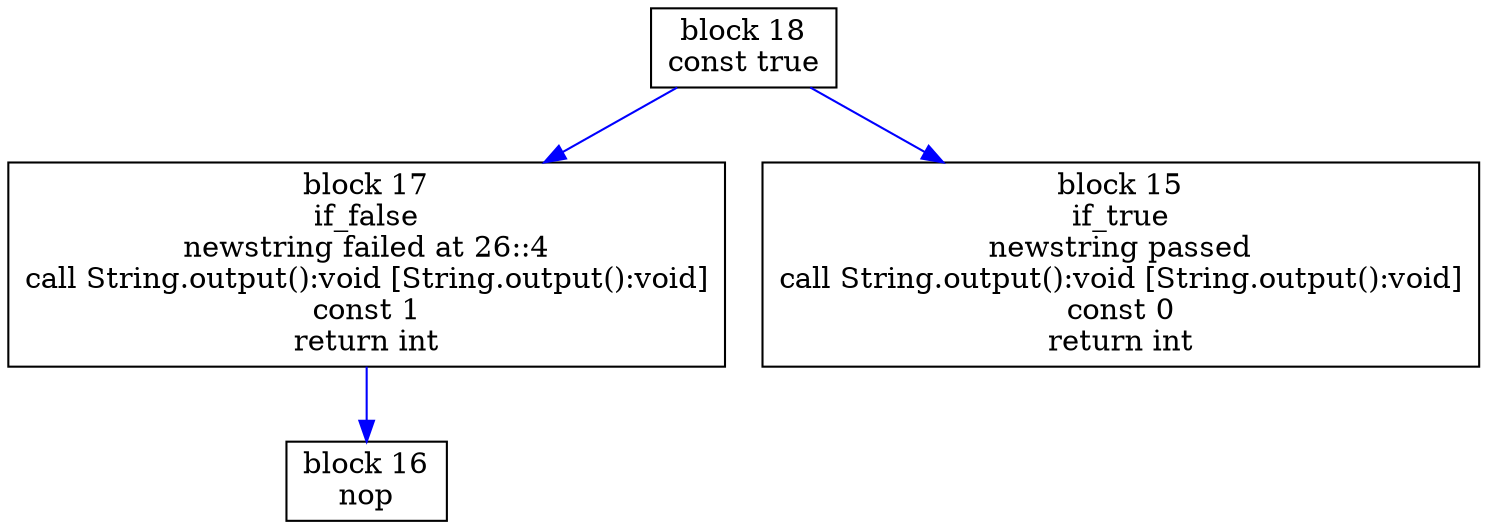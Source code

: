 digraph "Led.provone():void" {
size = "11,7.5";
codeblock_18 [ shape = box, label = "block 18\nconst true"];
codeblock_17 [ shape = box, label = "block 17\nif_false\nnewstring failed at 26::4\ncall String.output():void [String.output():void]\nconst 1\nreturn int"];
codeblock_16 [ shape = box, label = "block 16\nnop"];
codeblock_17->codeblock_16 [color = blue label = "" fontsize = 8]
codeblock_18->codeblock_17 [color = blue label = "" fontsize = 8]
codeblock_15 [ shape = box, label = "block 15\nif_true\nnewstring passed\ncall String.output():void [String.output():void]\nconst 0\nreturn int"];
codeblock_18->codeblock_15 [color = blue label = "" fontsize = 8]
}
